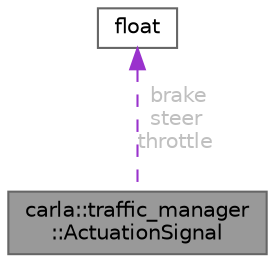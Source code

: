 digraph "carla::traffic_manager::ActuationSignal"
{
 // INTERACTIVE_SVG=YES
 // LATEX_PDF_SIZE
  bgcolor="transparent";
  edge [fontname=Helvetica,fontsize=10,labelfontname=Helvetica,labelfontsize=10];
  node [fontname=Helvetica,fontsize=10,shape=box,height=0.2,width=0.4];
  Node1 [id="Node000001",label="carla::traffic_manager\l::ActuationSignal",height=0.2,width=0.4,color="gray40", fillcolor="grey60", style="filled", fontcolor="black",tooltip="Structure to hold the actuation signals."];
  Node2 -> Node1 [id="edge1_Node000001_Node000002",dir="back",color="darkorchid3",style="dashed",tooltip=" ",label=" brake\nsteer\nthrottle",fontcolor="grey" ];
  Node2 [id="Node000002",label="float",height=0.2,width=0.4,color="gray40", fillcolor="white", style="filled",tooltip=" "];
}
